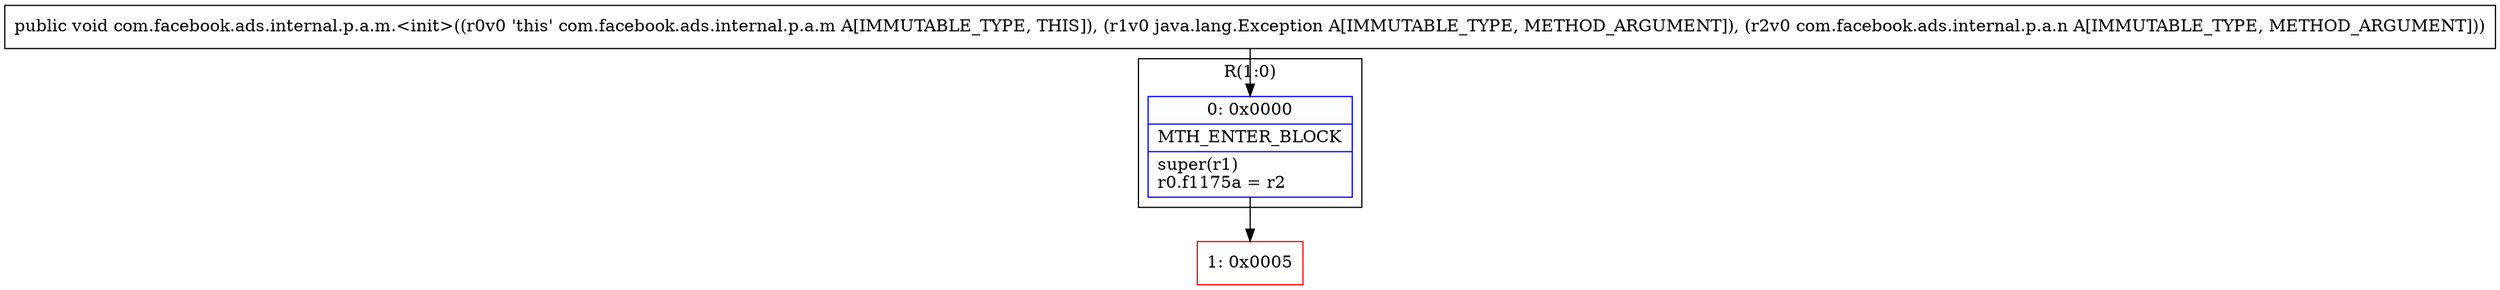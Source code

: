 digraph "CFG forcom.facebook.ads.internal.p.a.m.\<init\>(Ljava\/lang\/Exception;Lcom\/facebook\/ads\/internal\/p\/a\/n;)V" {
subgraph cluster_Region_745793732 {
label = "R(1:0)";
node [shape=record,color=blue];
Node_0 [shape=record,label="{0\:\ 0x0000|MTH_ENTER_BLOCK\l|super(r1)\lr0.f1175a = r2\l}"];
}
Node_1 [shape=record,color=red,label="{1\:\ 0x0005}"];
MethodNode[shape=record,label="{public void com.facebook.ads.internal.p.a.m.\<init\>((r0v0 'this' com.facebook.ads.internal.p.a.m A[IMMUTABLE_TYPE, THIS]), (r1v0 java.lang.Exception A[IMMUTABLE_TYPE, METHOD_ARGUMENT]), (r2v0 com.facebook.ads.internal.p.a.n A[IMMUTABLE_TYPE, METHOD_ARGUMENT])) }"];
MethodNode -> Node_0;
Node_0 -> Node_1;
}

